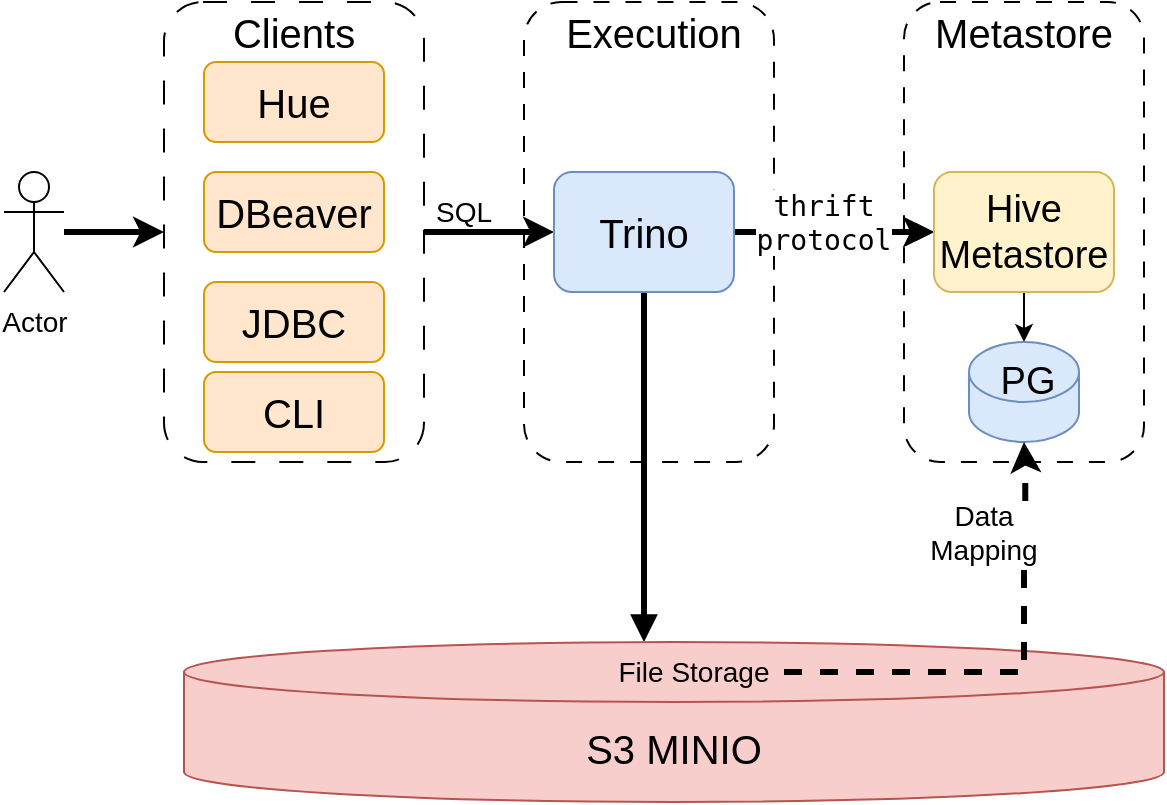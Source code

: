 <mxfile version="20.8.16" type="device" pages="3"><diagram name="Trino_Hive_metastore" id="o1qXJo5FovsyBVsGqB4H"><mxGraphModel dx="1418" dy="828" grid="1" gridSize="10" guides="1" tooltips="1" connect="1" arrows="1" fold="1" page="1" pageScale="1" pageWidth="850" pageHeight="1100" math="0" shadow="0"><root><mxCell id="0"/><mxCell id="1" parent="0"/><mxCell id="Av8ISCTaYNxqRbzp01Ow-19" value="" style="rounded=1;whiteSpace=wrap;html=1;fontSize=14;dashed=1;dashPattern=8 8;" parent="1" vertex="1"><mxGeometry x="480" y="160" width="120" height="230" as="geometry"/></mxCell><mxCell id="Av8ISCTaYNxqRbzp01Ow-33" value="" style="edgeStyle=orthogonalEdgeStyle;rounded=0;orthogonalLoop=1;jettySize=auto;html=1;dashed=1;dashPattern=8 8;fontSize=14;" parent="1" source="Av8ISCTaYNxqRbzp01Ow-17" target="Av8ISCTaYNxqRbzp01Ow-3" edge="1"><mxGeometry relative="1" as="geometry"/></mxCell><mxCell id="Av8ISCTaYNxqRbzp01Ow-17" value="" style="rounded=1;whiteSpace=wrap;html=1;fontSize=14;dashed=1;dashPattern=8 8;" parent="1" vertex="1"><mxGeometry x="290" y="160" width="125" height="230" as="geometry"/></mxCell><mxCell id="Av8ISCTaYNxqRbzp01Ow-11" style="edgeStyle=orthogonalEdgeStyle;rounded=0;orthogonalLoop=1;jettySize=auto;html=1;entryX=0;entryY=0.5;entryDx=0;entryDy=0;fontSize=14;strokeWidth=3;" parent="1" source="Av8ISCTaYNxqRbzp01Ow-8" target="Av8ISCTaYNxqRbzp01Ow-2" edge="1"><mxGeometry relative="1" as="geometry"/></mxCell><mxCell id="Av8ISCTaYNxqRbzp01Ow-8" value="" style="rounded=1;whiteSpace=wrap;html=1;fontSize=14;dashed=1;dashPattern=12 12;" parent="1" vertex="1"><mxGeometry x="110" y="160" width="130" height="230" as="geometry"/></mxCell><mxCell id="Av8ISCTaYNxqRbzp01Ow-12" style="edgeStyle=orthogonalEdgeStyle;rounded=0;orthogonalLoop=1;jettySize=auto;html=1;entryX=0;entryY=0.5;entryDx=0;entryDy=0;fontSize=14;strokeWidth=3;" parent="1" source="Av8ISCTaYNxqRbzp01Ow-2" target="Av8ISCTaYNxqRbzp01Ow-3" edge="1"><mxGeometry relative="1" as="geometry"/></mxCell><mxCell id="EN9Z7gBGgr3zbVlI0wnF-1" style="edgeStyle=orthogonalEdgeStyle;rounded=1;sketch=0;jumpStyle=none;orthogonalLoop=1;jettySize=auto;html=1;exitX=0.5;exitY=1;exitDx=0;exitDy=0;strokeWidth=3;fontSize=20;startArrow=none;startFill=0;endArrow=block;endFill=1;elbow=vertical;" edge="1" parent="1" source="Av8ISCTaYNxqRbzp01Ow-2"><mxGeometry relative="1" as="geometry"><mxPoint x="350" y="480" as="targetPoint"/></mxGeometry></mxCell><mxCell id="Av8ISCTaYNxqRbzp01Ow-2" value="&lt;font style=&quot;font-size: 20px;&quot;&gt;Trino&lt;/font&gt;" style="rounded=1;whiteSpace=wrap;html=1;fillColor=#dae8fc;strokeColor=#6c8ebf;" parent="1" vertex="1"><mxGeometry x="305" y="245" width="90" height="60" as="geometry"/></mxCell><mxCell id="Av8ISCTaYNxqRbzp01Ow-13" style="edgeStyle=orthogonalEdgeStyle;rounded=0;orthogonalLoop=1;jettySize=auto;html=1;entryX=0.5;entryY=0;entryDx=0;entryDy=0;entryPerimeter=0;fontSize=14;" parent="1" source="Av8ISCTaYNxqRbzp01Ow-3" target="Av8ISCTaYNxqRbzp01Ow-7" edge="1"><mxGeometry relative="1" as="geometry"/></mxCell><mxCell id="Av8ISCTaYNxqRbzp01Ow-3" value="&lt;font style=&quot;font-size: 19px;&quot;&gt;Hive Metastore&lt;/font&gt;" style="rounded=1;whiteSpace=wrap;html=1;fillColor=#fff2cc;strokeColor=#d6b656;" parent="1" vertex="1"><mxGeometry x="495" y="245" width="90" height="60" as="geometry"/></mxCell><mxCell id="Av8ISCTaYNxqRbzp01Ow-4" value="&lt;font style=&quot;font-size: 20px;&quot;&gt;Hue&lt;/font&gt;" style="rounded=1;whiteSpace=wrap;html=1;fillColor=#ffe6cc;strokeColor=#d79b00;" parent="1" vertex="1"><mxGeometry x="130" y="190" width="90" height="40" as="geometry"/></mxCell><mxCell id="Av8ISCTaYNxqRbzp01Ow-5" value="&lt;font style=&quot;font-size: 20px;&quot;&gt;DBeaver&lt;/font&gt;" style="rounded=1;whiteSpace=wrap;html=1;fillColor=#ffe6cc;strokeColor=#d79b00;" parent="1" vertex="1"><mxGeometry x="130" y="245" width="90" height="40" as="geometry"/></mxCell><mxCell id="Av8ISCTaYNxqRbzp01Ow-10" style="edgeStyle=orthogonalEdgeStyle;rounded=0;orthogonalLoop=1;jettySize=auto;html=1;entryX=0;entryY=0.5;entryDx=0;entryDy=0;fontSize=14;strokeWidth=3;" parent="1" source="Av8ISCTaYNxqRbzp01Ow-6" target="Av8ISCTaYNxqRbzp01Ow-8" edge="1"><mxGeometry relative="1" as="geometry"/></mxCell><mxCell id="Av8ISCTaYNxqRbzp01Ow-6" value="Actor" style="shape=umlActor;verticalLabelPosition=bottom;verticalAlign=top;html=1;outlineConnect=0;fontSize=14;" parent="1" vertex="1"><mxGeometry x="30" y="245" width="30" height="60" as="geometry"/></mxCell><mxCell id="Av8ISCTaYNxqRbzp01Ow-7" value="" style="shape=cylinder3;whiteSpace=wrap;html=1;boundedLbl=1;backgroundOutline=1;size=15;fontSize=14;fillColor=#dae8fc;strokeColor=#6c8ebf;" parent="1" vertex="1"><mxGeometry x="512.5" y="330" width="55" height="50" as="geometry"/></mxCell><mxCell id="Av8ISCTaYNxqRbzp01Ow-9" value="&lt;font style=&quot;font-size: 20px;&quot;&gt;Clients&lt;/font&gt;" style="text;html=1;strokeColor=none;fillColor=none;align=center;verticalAlign=middle;whiteSpace=wrap;rounded=0;fontSize=14;" parent="1" vertex="1"><mxGeometry x="145" y="160" width="60" height="30" as="geometry"/></mxCell><mxCell id="Av8ISCTaYNxqRbzp01Ow-18" value="&lt;font style=&quot;font-size: 20px;&quot;&gt;Execution&lt;/font&gt;" style="text;html=1;strokeColor=none;fillColor=none;align=center;verticalAlign=middle;whiteSpace=wrap;rounded=0;fontSize=14;" parent="1" vertex="1"><mxGeometry x="325" y="160" width="60" height="30" as="geometry"/></mxCell><mxCell id="Av8ISCTaYNxqRbzp01Ow-20" value="&lt;font style=&quot;font-size: 20px;&quot;&gt;Metastore&lt;/font&gt;" style="text;html=1;strokeColor=none;fillColor=none;align=center;verticalAlign=middle;whiteSpace=wrap;rounded=0;fontSize=14;" parent="1" vertex="1"><mxGeometry x="510" y="160" width="60" height="30" as="geometry"/></mxCell><mxCell id="Av8ISCTaYNxqRbzp01Ow-22" value="&lt;font style=&quot;font-size: 20px;&quot;&gt;S3 MINIO&lt;/font&gt;" style="shape=cylinder3;whiteSpace=wrap;html=1;boundedLbl=1;backgroundOutline=1;size=15;fontSize=14;fillColor=#f8cecc;strokeColor=#b85450;" parent="1" vertex="1"><mxGeometry x="120" y="480" width="490" height="80" as="geometry"/></mxCell><mxCell id="Av8ISCTaYNxqRbzp01Ow-27" style="edgeStyle=orthogonalEdgeStyle;rounded=0;orthogonalLoop=1;jettySize=auto;html=1;fontSize=14;dashed=1;startArrow=none;exitX=0.844;exitY=-0.015;exitDx=0;exitDy=0;exitPerimeter=0;strokeWidth=3;" parent="1" source="Av8ISCTaYNxqRbzp01Ow-29" target="Av8ISCTaYNxqRbzp01Ow-7" edge="1"><mxGeometry relative="1" as="geometry"/></mxCell><mxCell id="Av8ISCTaYNxqRbzp01Ow-23" value="File Storage" style="text;html=1;strokeColor=none;fillColor=none;align=center;verticalAlign=middle;whiteSpace=wrap;rounded=0;fontSize=14;" parent="1" vertex="1"><mxGeometry x="330" y="480" width="90" height="30" as="geometry"/></mxCell><mxCell id="Av8ISCTaYNxqRbzp01Ow-24" value="&lt;font style=&quot;font-size: 19px;&quot;&gt;PG&lt;/font&gt;" style="text;html=1;strokeColor=none;fillColor=none;align=center;verticalAlign=middle;whiteSpace=wrap;rounded=0;fontSize=14;" parent="1" vertex="1"><mxGeometry x="515.5" y="340" width="52" height="20" as="geometry"/></mxCell><mxCell id="Av8ISCTaYNxqRbzp01Ow-28" value="" style="edgeStyle=orthogonalEdgeStyle;rounded=0;orthogonalLoop=1;jettySize=auto;html=1;fontSize=14;dashed=1;endArrow=none;strokeWidth=3;" parent="1" source="Av8ISCTaYNxqRbzp01Ow-23" target="Av8ISCTaYNxqRbzp01Ow-29" edge="1"><mxGeometry relative="1" as="geometry"><mxPoint x="410" y="485" as="sourcePoint"/><mxPoint x="520" y="380" as="targetPoint"/><Array as="points"><mxPoint x="540" y="495"/></Array></mxGeometry></mxCell><mxCell id="Av8ISCTaYNxqRbzp01Ow-29" value="Data Mapping" style="text;html=1;strokeColor=none;fillColor=none;align=center;verticalAlign=middle;whiteSpace=wrap;rounded=0;fontSize=14;" parent="1" vertex="1"><mxGeometry x="490" y="410" width="60" height="30" as="geometry"/></mxCell><mxCell id="Av8ISCTaYNxqRbzp01Ow-30" value="&lt;font style=&quot;font-size: 20px;&quot;&gt;JDBC&lt;/font&gt;" style="rounded=1;whiteSpace=wrap;html=1;fillColor=#ffe6cc;strokeColor=#d79b00;" parent="1" vertex="1"><mxGeometry x="130" y="300" width="90" height="40" as="geometry"/></mxCell><mxCell id="Av8ISCTaYNxqRbzp01Ow-31" value="&lt;font style=&quot;font-size: 20px;&quot;&gt;CLI&lt;/font&gt;" style="rounded=1;whiteSpace=wrap;html=1;fillColor=#ffe6cc;strokeColor=#d79b00;" parent="1" vertex="1"><mxGeometry x="130" y="345" width="90" height="40" as="geometry"/></mxCell><mxCell id="Av8ISCTaYNxqRbzp01Ow-32" value="SQL" style="text;html=1;strokeColor=none;fillColor=none;align=center;verticalAlign=middle;whiteSpace=wrap;rounded=0;fontSize=14;strokeWidth=3;" parent="1" vertex="1"><mxGeometry x="230" y="250" width="60" height="30" as="geometry"/></mxCell><mxCell id="Av8ISCTaYNxqRbzp01Ow-35" value="&lt;pre style=&quot;background-color: rgb(255, 255, 255); font-family: &amp;quot;JetBrains Mono&amp;quot;, monospace;&quot;&gt;thrift&lt;br/&gt;protocol&lt;/pre&gt;" style="text;html=1;strokeColor=none;fillColor=none;align=center;verticalAlign=middle;whiteSpace=wrap;rounded=0;fontSize=14;" parent="1" vertex="1"><mxGeometry x="410" y="255" width="60" height="30" as="geometry"/></mxCell></root></mxGraphModel></diagram><diagram id="oqKmqUroinYwfzeKsFa8" name="trino_internal_architecture"><mxGraphModel dx="2518" dy="974" grid="1" gridSize="10" guides="1" tooltips="1" connect="1" arrows="1" fold="1" page="1" pageScale="1" pageWidth="850" pageHeight="1100" math="0" shadow="0"><root><mxCell id="0"/><mxCell id="1" parent="0"/><mxCell id="2bVL3hrU3iRNcx3_XmDU-1" value="" style="rounded=0;whiteSpace=wrap;html=1;strokeWidth=1;fontSize=19;fillColor=#F5F9FF;dashed=1;dashPattern=8 8;strokeColor=#6c8ebf;" vertex="1" parent="1"><mxGeometry x="40" y="40" width="690" height="580" as="geometry"/></mxCell><mxCell id="K_PK44HNuT4HYuzWKWxO-29" value="" style="rounded=1;whiteSpace=wrap;html=1;dashed=1;dashPattern=8 8;fontFamily=Helvetica;fontSize=24;fontColor=default;align=center;strokeColor=default;fillColor=none;container=0;" vertex="1" parent="1"><mxGeometry x="320" y="300" width="200" height="100" as="geometry"/></mxCell><mxCell id="K_PK44HNuT4HYuzWKWxO-56" value="" style="rounded=1;whiteSpace=wrap;html=1;dashed=1;dashPattern=8 8;fontFamily=Helvetica;fontSize=24;fontColor=default;align=center;strokeColor=default;fillColor=none;" vertex="1" parent="1"><mxGeometry x="215" y="110" width="500" height="120" as="geometry"/></mxCell><mxCell id="K_PK44HNuT4HYuzWKWxO-48" style="edgeStyle=elbowEdgeStyle;rounded=0;sketch=0;jumpStyle=none;orthogonalLoop=1;jettySize=auto;html=1;exitX=1;exitY=0.25;exitDx=0;exitDy=0;entryX=0;entryY=0.25;entryDx=0;entryDy=0;strokeWidth=3;fontSize=24;startArrow=none;startFill=0;endArrow=block;endFill=1;" edge="1" parent="1" source="K_PK44HNuT4HYuzWKWxO-1" target="K_PK44HNuT4HYuzWKWxO-2"><mxGeometry relative="1" as="geometry"><mxPoint x="250" y="75" as="targetPoint"/></mxGeometry></mxCell><mxCell id="K_PK44HNuT4HYuzWKWxO-1" value="&lt;font style=&quot;font-size: 24px;&quot;&gt;Client&lt;/font&gt;" style="rounded=1;whiteSpace=wrap;html=1;fontFamily=Helvetica;fontSize=12;fontColor=default;align=center;strokeColor=#d79b00;fillColor=#ffe6cc;" vertex="1" parent="1"><mxGeometry x="-110" y="160" width="110" height="60" as="geometry"/></mxCell><mxCell id="K_PK44HNuT4HYuzWKWxO-49" style="edgeStyle=elbowEdgeStyle;rounded=0;sketch=0;jumpStyle=none;orthogonalLoop=1;jettySize=auto;html=1;exitX=0;exitY=0.75;exitDx=0;exitDy=0;entryX=1;entryY=0.75;entryDx=0;entryDy=0;strokeWidth=3;fontSize=24;startArrow=none;startFill=0;endArrow=block;endFill=1;" edge="1" parent="1" source="K_PK44HNuT4HYuzWKWxO-2" target="K_PK44HNuT4HYuzWKWxO-1"><mxGeometry relative="1" as="geometry"/></mxCell><mxCell id="K_PK44HNuT4HYuzWKWxO-50" style="edgeStyle=elbowEdgeStyle;rounded=0;sketch=0;jumpStyle=none;orthogonalLoop=1;jettySize=auto;html=1;exitX=1;exitY=0.5;exitDx=0;exitDy=0;entryX=0;entryY=0.5;entryDx=0;entryDy=0;strokeWidth=3;fontSize=24;startArrow=none;startFill=0;endArrow=block;endFill=1;" edge="1" parent="1" source="K_PK44HNuT4HYuzWKWxO-2" target="K_PK44HNuT4HYuzWKWxO-3"><mxGeometry relative="1" as="geometry"/></mxCell><mxCell id="K_PK44HNuT4HYuzWKWxO-2" value="&lt;font style=&quot;font-size: 24px;&quot;&gt;Parser &amp;amp;&lt;br&gt;Analyzer&lt;br&gt;&lt;/font&gt;" style="rounded=1;whiteSpace=wrap;html=1;fontFamily=Helvetica;fontSize=12;fontColor=default;align=center;strokeColor=#6c8ebf;fillColor=#dae8fc;" vertex="1" parent="1"><mxGeometry x="240" y="160" width="110" height="60" as="geometry"/></mxCell><mxCell id="K_PK44HNuT4HYuzWKWxO-51" style="edgeStyle=elbowEdgeStyle;rounded=0;sketch=0;jumpStyle=none;orthogonalLoop=1;jettySize=auto;html=1;exitX=1;exitY=0.5;exitDx=0;exitDy=0;entryX=0;entryY=0.5;entryDx=0;entryDy=0;strokeWidth=3;fontSize=24;startArrow=none;startFill=0;endArrow=block;endFill=1;" edge="1" parent="1" source="K_PK44HNuT4HYuzWKWxO-3" target="K_PK44HNuT4HYuzWKWxO-4"><mxGeometry relative="1" as="geometry"/></mxCell><mxCell id="K_PK44HNuT4HYuzWKWxO-3" value="&lt;font style=&quot;font-size: 24px;&quot;&gt;Planner&lt;/font&gt;" style="rounded=1;whiteSpace=wrap;html=1;fontFamily=Helvetica;fontSize=12;fontColor=default;align=center;strokeColor=#6c8ebf;fillColor=#dae8fc;" vertex="1" parent="1"><mxGeometry x="410" y="160" width="110" height="60" as="geometry"/></mxCell><mxCell id="K_PK44HNuT4HYuzWKWxO-58" style="edgeStyle=orthogonalEdgeStyle;rounded=1;sketch=0;jumpStyle=none;orthogonalLoop=1;jettySize=auto;html=1;entryX=0.4;entryY=1;entryDx=0;entryDy=0;entryPerimeter=0;strokeWidth=3;fontSize=24;startArrow=none;startFill=0;endArrow=block;endFill=1;elbow=vertical;exitX=0.892;exitY=1.017;exitDx=0;exitDy=0;exitPerimeter=0;dashed=1;" edge="1" parent="1" source="K_PK44HNuT4HYuzWKWxO-4"><mxGeometry relative="1" as="geometry"><mxPoint x="140" y="400" as="targetPoint"/><Array as="points"><mxPoint x="687" y="590"/><mxPoint x="140" y="590"/></Array></mxGeometry></mxCell><mxCell id="K_PK44HNuT4HYuzWKWxO-59" style="edgeStyle=orthogonalEdgeStyle;rounded=1;sketch=0;jumpStyle=none;orthogonalLoop=1;jettySize=auto;html=1;exitX=0.75;exitY=1;exitDx=0;exitDy=0;dashed=1;strokeWidth=3;fontSize=24;startArrow=none;startFill=0;endArrow=block;endFill=1;elbow=vertical;entryX=1.002;entryY=0.3;entryDx=0;entryDy=0;entryPerimeter=0;" edge="1" parent="1" source="K_PK44HNuT4HYuzWKWxO-4"><mxGeometry relative="1" as="geometry"><mxPoint x="520.4" y="470" as="targetPoint"/><Array as="points"><mxPoint x="670" y="470"/></Array></mxGeometry></mxCell><mxCell id="K_PK44HNuT4HYuzWKWxO-61" style="edgeStyle=orthogonalEdgeStyle;rounded=1;sketch=0;jumpStyle=none;orthogonalLoop=1;jettySize=auto;html=1;entryX=1;entryY=0.2;entryDx=0;entryDy=0;entryPerimeter=0;dashed=1;strokeWidth=3;fontSize=24;startArrow=none;startFill=0;endArrow=block;endFill=1;elbow=vertical;exitX=0.588;exitY=0.993;exitDx=0;exitDy=0;exitPerimeter=0;" edge="1" parent="1" source="K_PK44HNuT4HYuzWKWxO-4" target="K_PK44HNuT4HYuzWKWxO-29"><mxGeometry relative="1" as="geometry"><Array as="points"><mxPoint x="651" y="320"/></Array></mxGeometry></mxCell><mxCell id="K_PK44HNuT4HYuzWKWxO-4" value="&lt;font style=&quot;font-size: 24px;&quot;&gt;Scheduler&lt;/font&gt;" style="rounded=1;whiteSpace=wrap;html=1;fontFamily=Helvetica;fontSize=12;fontColor=default;align=center;strokeColor=#6c8ebf;fillColor=#dae8fc;" vertex="1" parent="1"><mxGeometry x="580" y="160" width="120" height="60" as="geometry"/></mxCell><mxCell id="K_PK44HNuT4HYuzWKWxO-19" value="" style="rounded=1;whiteSpace=wrap;html=1;dashed=1;dashPattern=8 8;fontFamily=Helvetica;fontSize=24;fontColor=default;align=center;strokeColor=default;fillColor=none;gradientColor=none;container=0;" vertex="1" connectable="0" parent="1"><mxGeometry x="60" y="300" width="200" height="100" as="geometry"/></mxCell><mxCell id="K_PK44HNuT4HYuzWKWxO-31" value="" style="rounded=1;whiteSpace=wrap;html=1;dashed=1;dashPattern=8 8;fontFamily=Helvetica;fontSize=24;fontColor=default;align=center;strokeColor=default;fillColor=none;container=0;" vertex="1" connectable="0" parent="1"><mxGeometry x="320" y="440" width="200" height="100" as="geometry"/></mxCell><mxCell id="K_PK44HNuT4HYuzWKWxO-52" style="edgeStyle=elbowEdgeStyle;rounded=0;sketch=0;jumpStyle=none;orthogonalLoop=1;jettySize=auto;html=1;entryX=0.95;entryY=0.75;entryDx=0;entryDy=0;entryPerimeter=0;strokeWidth=3;fontSize=24;startArrow=none;startFill=0;endArrow=block;endFill=1;" edge="1" parent="1" source="K_PK44HNuT4HYuzWKWxO-41" target="K_PK44HNuT4HYuzWKWxO-29"><mxGeometry relative="1" as="geometry"/></mxCell><mxCell id="K_PK44HNuT4HYuzWKWxO-41" value="" style="shape=cylinder3;whiteSpace=wrap;html=1;boundedLbl=1;backgroundOutline=1;size=15;fontSize=24;fillColor=#dae8fc;strokeColor=#6c8ebf;" vertex="1" parent="1"><mxGeometry x="760" y="340" width="70" height="70" as="geometry"/></mxCell><mxCell id="K_PK44HNuT4HYuzWKWxO-53" style="edgeStyle=elbowEdgeStyle;rounded=0;sketch=0;jumpStyle=none;orthogonalLoop=1;jettySize=auto;html=1;entryX=0.95;entryY=0.75;entryDx=0;entryDy=0;entryPerimeter=0;strokeWidth=3;fontSize=24;startArrow=none;startFill=0;endArrow=block;endFill=1;" edge="1" parent="1" source="K_PK44HNuT4HYuzWKWxO-43"><mxGeometry relative="1" as="geometry"><mxPoint x="510" y="515" as="targetPoint"/></mxGeometry></mxCell><mxCell id="K_PK44HNuT4HYuzWKWxO-43" value="" style="shape=cylinder3;whiteSpace=wrap;html=1;boundedLbl=1;backgroundOutline=1;size=15;fontSize=24;fillColor=#dae8fc;strokeColor=#6c8ebf;" vertex="1" parent="1"><mxGeometry x="760" y="480" width="70" height="70" as="geometry"/></mxCell><mxCell id="K_PK44HNuT4HYuzWKWxO-46" value="Coordinator" style="text;html=1;strokeColor=none;fillColor=none;align=center;verticalAlign=middle;whiteSpace=wrap;rounded=0;fontSize=24;" vertex="1" parent="1"><mxGeometry x="260" y="120" width="60" height="30" as="geometry"/></mxCell><mxCell id="K_PK44HNuT4HYuzWKWxO-54" style="edgeStyle=elbowEdgeStyle;rounded=0;sketch=0;jumpStyle=none;orthogonalLoop=1;jettySize=auto;html=1;entryX=1;entryY=0.65;entryDx=0;entryDy=0;entryPerimeter=0;strokeWidth=3;fontSize=24;startArrow=none;startFill=0;endArrow=block;endFill=1;" edge="1" parent="1" source="K_PK44HNuT4HYuzWKWxO-22"><mxGeometry relative="1" as="geometry"><mxPoint x="260" y="365" as="targetPoint"/></mxGeometry></mxCell><mxCell id="K_PK44HNuT4HYuzWKWxO-22" value="" style="rounded=1;whiteSpace=wrap;html=1;fontFamily=Helvetica;fontSize=12;fontColor=default;align=center;strokeColor=#6c8ebf;fillColor=#dae8fc;container=0;" vertex="1" parent="1"><mxGeometry x="330" y="340" width="180" height="50" as="geometry"/></mxCell><mxCell id="K_PK44HNuT4HYuzWKWxO-23" value="" style="whiteSpace=wrap;html=1;aspect=fixed;fontSize=24;fillColor=#080808;container=0;" vertex="1" parent="1"><mxGeometry x="340" y="350" width="30" height="30" as="geometry"/></mxCell><mxCell id="K_PK44HNuT4HYuzWKWxO-24" value="" style="ellipse;whiteSpace=wrap;html=1;aspect=fixed;fontSize=24;fillColor=#080808;container=0;" vertex="1" parent="1"><mxGeometry x="400" y="355" width="20" height="20" as="geometry"/></mxCell><mxCell id="K_PK44HNuT4HYuzWKWxO-25" value="" style="endArrow=block;html=1;rounded=0;fontSize=24;strokeWidth=3;endFill=1;startArrow=none;startFill=1;jumpStyle=none;edgeStyle=elbowEdgeStyle;entryX=1;entryY=0.5;entryDx=0;entryDy=0;" edge="1" parent="1" source="K_PK44HNuT4HYuzWKWxO-24" target="K_PK44HNuT4HYuzWKWxO-23"><mxGeometry width="50" height="50" relative="1" as="geometry"><mxPoint x="510" y="364.5" as="sourcePoint"/><mxPoint x="380" y="364.5" as="targetPoint"/></mxGeometry></mxCell><mxCell id="K_PK44HNuT4HYuzWKWxO-26" value="" style="endArrow=none;html=1;rounded=0;fontSize=24;strokeWidth=3;endFill=1;startArrow=circle;startFill=1;jumpStyle=none;edgeStyle=elbowEdgeStyle;entryX=1;entryY=0.5;entryDx=0;entryDy=0;" edge="1" parent="1" target="K_PK44HNuT4HYuzWKWxO-27"><mxGeometry width="50" height="50" relative="1" as="geometry"><mxPoint x="500" y="365" as="sourcePoint"/><mxPoint x="420" y="365" as="targetPoint"/><Array as="points"><mxPoint x="490" y="370"/></Array></mxGeometry></mxCell><mxCell id="K_PK44HNuT4HYuzWKWxO-27" value="" style="ellipse;whiteSpace=wrap;html=1;aspect=fixed;fontSize=24;fillColor=#080808;container=0;" vertex="1" parent="1"><mxGeometry x="440" y="355" width="20" height="20" as="geometry"/></mxCell><mxCell id="K_PK44HNuT4HYuzWKWxO-28" value="" style="endArrow=none;html=1;rounded=0;fontSize=24;strokeWidth=3;endFill=1;startArrow=none;startFill=1;jumpStyle=none;edgeStyle=elbowEdgeStyle;entryX=1;entryY=0.5;entryDx=0;entryDy=0;" edge="1" parent="1" source="K_PK44HNuT4HYuzWKWxO-27" target="K_PK44HNuT4HYuzWKWxO-24"><mxGeometry width="50" height="50" relative="1" as="geometry"><mxPoint x="510" y="364.5" as="sourcePoint"/><mxPoint x="370" y="365" as="targetPoint"/></mxGeometry></mxCell><mxCell id="K_PK44HNuT4HYuzWKWxO-30" value="Worker" style="text;html=1;strokeColor=none;fillColor=none;align=center;verticalAlign=middle;whiteSpace=wrap;rounded=0;fontSize=24;container=0;" vertex="1" parent="1"><mxGeometry x="340" y="300" width="60" height="30" as="geometry"/></mxCell><mxCell id="K_PK44HNuT4HYuzWKWxO-55" style="edgeStyle=orthogonalEdgeStyle;rounded=1;sketch=0;jumpStyle=none;orthogonalLoop=1;jettySize=auto;html=1;entryX=0.66;entryY=1.01;entryDx=0;entryDy=0;entryPerimeter=0;strokeWidth=3;fontSize=24;startArrow=none;startFill=0;endArrow=block;endFill=1;elbow=vertical;" edge="1" parent="1"><mxGeometry relative="1" as="geometry"><mxPoint x="320" y="490" as="sourcePoint"/><mxPoint x="192.0" y="401" as="targetPoint"/></mxGeometry></mxCell><mxCell id="K_PK44HNuT4HYuzWKWxO-57" value="" style="endArrow=classic;html=1;rounded=1;sketch=0;strokeWidth=3;fontSize=24;elbow=vertical;jumpStyle=none;exitX=0.5;exitY=0;exitDx=0;exitDy=0;" edge="1" parent="1"><mxGeometry width="50" height="50" relative="1" as="geometry"><mxPoint x="160" y="300" as="sourcePoint"/><mxPoint x="220" y="230" as="targetPoint"/></mxGeometry></mxCell><mxCell id="K_PK44HNuT4HYuzWKWxO-5" value="" style="rounded=1;whiteSpace=wrap;html=1;fontFamily=Helvetica;fontSize=12;fontColor=default;align=center;strokeColor=#6c8ebf;fillColor=#dae8fc;container=0;" vertex="1" parent="1"><mxGeometry x="70" y="340" width="180" height="50" as="geometry"/></mxCell><mxCell id="K_PK44HNuT4HYuzWKWxO-11" value="" style="whiteSpace=wrap;html=1;aspect=fixed;fontSize=24;fillColor=#080808;container=0;" vertex="1" parent="1"><mxGeometry x="80" y="350" width="30" height="30" as="geometry"/></mxCell><mxCell id="K_PK44HNuT4HYuzWKWxO-12" value="" style="ellipse;whiteSpace=wrap;html=1;aspect=fixed;fontSize=24;fillColor=#080808;container=0;" vertex="1" parent="1"><mxGeometry x="140" y="355" width="20" height="20" as="geometry"/></mxCell><mxCell id="K_PK44HNuT4HYuzWKWxO-10" value="" style="endArrow=block;html=1;rounded=0;fontSize=24;strokeWidth=3;endFill=1;startArrow=none;startFill=1;jumpStyle=none;edgeStyle=elbowEdgeStyle;entryX=1;entryY=0.5;entryDx=0;entryDy=0;" edge="1" parent="1" source="K_PK44HNuT4HYuzWKWxO-12" target="K_PK44HNuT4HYuzWKWxO-11"><mxGeometry width="50" height="50" relative="1" as="geometry"><mxPoint x="250" y="364.5" as="sourcePoint"/><mxPoint x="120" y="364.5" as="targetPoint"/></mxGeometry></mxCell><mxCell id="K_PK44HNuT4HYuzWKWxO-15" value="" style="endArrow=none;html=1;rounded=0;fontSize=24;strokeWidth=3;endFill=1;startArrow=circle;startFill=1;jumpStyle=none;edgeStyle=elbowEdgeStyle;entryX=1;entryY=0.5;entryDx=0;entryDy=0;" edge="1" parent="1" target="K_PK44HNuT4HYuzWKWxO-14"><mxGeometry width="50" height="50" relative="1" as="geometry"><mxPoint x="240" y="365" as="sourcePoint"/><mxPoint x="160" y="365" as="targetPoint"/><Array as="points"><mxPoint x="230" y="370"/></Array></mxGeometry></mxCell><mxCell id="K_PK44HNuT4HYuzWKWxO-14" value="" style="ellipse;whiteSpace=wrap;html=1;aspect=fixed;fontSize=24;fillColor=#080808;container=0;" vertex="1" parent="1"><mxGeometry x="180" y="355" width="20" height="20" as="geometry"/></mxCell><mxCell id="K_PK44HNuT4HYuzWKWxO-13" value="" style="endArrow=none;html=1;rounded=0;fontSize=24;strokeWidth=3;endFill=1;startArrow=none;startFill=1;jumpStyle=none;edgeStyle=elbowEdgeStyle;entryX=1;entryY=0.5;entryDx=0;entryDy=0;" edge="1" parent="1" source="K_PK44HNuT4HYuzWKWxO-14" target="K_PK44HNuT4HYuzWKWxO-12"><mxGeometry width="50" height="50" relative="1" as="geometry"><mxPoint x="250" y="364.5" as="sourcePoint"/><mxPoint x="110" y="365" as="targetPoint"/></mxGeometry></mxCell><mxCell id="K_PK44HNuT4HYuzWKWxO-17" value="Worker" style="text;html=1;strokeColor=none;fillColor=none;align=center;verticalAlign=middle;whiteSpace=wrap;rounded=0;fontSize=24;container=0;" vertex="1" parent="1"><mxGeometry x="80" y="300" width="60" height="30" as="geometry"/></mxCell><mxCell id="K_PK44HNuT4HYuzWKWxO-32" value="" style="rounded=1;whiteSpace=wrap;html=1;fontFamily=Helvetica;fontSize=12;fontColor=default;align=center;strokeColor=#6c8ebf;fillColor=#dae8fc;container=0;" vertex="1" parent="1"><mxGeometry x="330" y="480" width="180" height="50" as="geometry"/></mxCell><mxCell id="K_PK44HNuT4HYuzWKWxO-33" value="" style="whiteSpace=wrap;html=1;aspect=fixed;fontSize=24;fillColor=#080808;container=0;" vertex="1" parent="1"><mxGeometry x="340" y="490" width="30" height="30" as="geometry"/></mxCell><mxCell id="K_PK44HNuT4HYuzWKWxO-34" value="" style="ellipse;whiteSpace=wrap;html=1;aspect=fixed;fontSize=24;fillColor=#080808;container=0;" vertex="1" parent="1"><mxGeometry x="400" y="495" width="20" height="20" as="geometry"/></mxCell><mxCell id="K_PK44HNuT4HYuzWKWxO-35" value="" style="endArrow=block;html=1;rounded=0;fontSize=24;strokeWidth=3;endFill=1;startArrow=none;startFill=1;jumpStyle=none;edgeStyle=elbowEdgeStyle;entryX=1;entryY=0.5;entryDx=0;entryDy=0;" edge="1" parent="1" source="K_PK44HNuT4HYuzWKWxO-34" target="K_PK44HNuT4HYuzWKWxO-33"><mxGeometry width="50" height="50" relative="1" as="geometry"><mxPoint x="510" y="504.5" as="sourcePoint"/><mxPoint x="380" y="504.5" as="targetPoint"/></mxGeometry></mxCell><mxCell id="K_PK44HNuT4HYuzWKWxO-36" value="" style="endArrow=none;html=1;rounded=0;fontSize=24;strokeWidth=3;endFill=1;startArrow=circle;startFill=1;jumpStyle=none;edgeStyle=elbowEdgeStyle;entryX=1;entryY=0.5;entryDx=0;entryDy=0;" edge="1" parent="1" target="K_PK44HNuT4HYuzWKWxO-37"><mxGeometry width="50" height="50" relative="1" as="geometry"><mxPoint x="500" y="505" as="sourcePoint"/><mxPoint x="420" y="505" as="targetPoint"/><Array as="points"><mxPoint x="490" y="510"/></Array></mxGeometry></mxCell><mxCell id="K_PK44HNuT4HYuzWKWxO-37" value="" style="ellipse;whiteSpace=wrap;html=1;aspect=fixed;fontSize=24;fillColor=#080808;container=0;" vertex="1" parent="1"><mxGeometry x="440" y="495" width="20" height="20" as="geometry"/></mxCell><mxCell id="K_PK44HNuT4HYuzWKWxO-38" value="" style="endArrow=none;html=1;rounded=0;fontSize=24;strokeWidth=3;endFill=1;startArrow=none;startFill=1;jumpStyle=none;edgeStyle=elbowEdgeStyle;entryX=1;entryY=0.5;entryDx=0;entryDy=0;" edge="1" parent="1" source="K_PK44HNuT4HYuzWKWxO-37" target="K_PK44HNuT4HYuzWKWxO-34"><mxGeometry width="50" height="50" relative="1" as="geometry"><mxPoint x="510" y="504.5" as="sourcePoint"/><mxPoint x="370" y="505" as="targetPoint"/></mxGeometry></mxCell><mxCell id="K_PK44HNuT4HYuzWKWxO-40" value="Worker" style="text;html=1;strokeColor=none;fillColor=none;align=center;verticalAlign=middle;whiteSpace=wrap;rounded=0;fontSize=24;container=0;" vertex="1" parent="1"><mxGeometry x="340" y="440" width="60" height="30" as="geometry"/></mxCell><mxCell id="2bVL3hrU3iRNcx3_XmDU-2" value="&lt;font style=&quot;font-size: 24px;&quot;&gt;Trino Namespace&amp;nbsp;&lt;/font&gt;" style="text;html=1;strokeColor=none;fillColor=none;align=center;verticalAlign=middle;whiteSpace=wrap;rounded=0;fontSize=19;" vertex="1" parent="1"><mxGeometry x="65" y="50" width="215" height="30" as="geometry"/></mxCell></root></mxGraphModel></diagram><diagram id="5Hnvmfeg3u1JFD8JGP6i" name="non-ha-deployment"><mxGraphModel dx="1182" dy="690" grid="1" gridSize="10" guides="1" tooltips="1" connect="1" arrows="1" fold="1" page="1" pageScale="1" pageWidth="850" pageHeight="1100" math="0" shadow="0"><root><mxCell id="0"/><mxCell id="1" parent="0"/><mxCell id="T3Hb_ncIhwxpSOwZ6tjX-1" value="" style="rounded=0;whiteSpace=wrap;html=1;strokeWidth=1;fontSize=19;fillColor=#F5F9FF;dashed=1;dashPattern=8 8;strokeColor=#6c8ebf;" vertex="1" parent="1"><mxGeometry x="50" y="30" width="690" height="400" as="geometry"/></mxCell><mxCell id="T3Hb_ncIhwxpSOwZ6tjX-49" value="&lt;font style=&quot;font-size: 24px;&quot;&gt;Trino Cluster Namespace&lt;/font&gt;" style="text;html=1;strokeColor=none;fillColor=none;align=center;verticalAlign=middle;whiteSpace=wrap;rounded=0;fontSize=19;" vertex="1" parent="1"><mxGeometry x="65" y="50" width="285" height="30" as="geometry"/></mxCell><mxCell id="j7LssviWaHm-3ERDanvU-1" value="Coordinator" style="rounded=1;whiteSpace=wrap;html=1;dashed=1;dashPattern=8 8;strokeWidth=1;fontSize=24;fillColor=#dae8fc;strokeColor=#6c8ebf;" vertex="1" parent="1"><mxGeometry x="315" y="130" width="150" height="80" as="geometry"/></mxCell><mxCell id="6GsnkugurKjA341FKXY_-2" value="" style="group" vertex="1" connectable="0" parent="1"><mxGeometry x="100" y="290" width="160" height="90" as="geometry"/></mxCell><mxCell id="j7LssviWaHm-3ERDanvU-2" value="" style="rounded=1;whiteSpace=wrap;html=1;dashed=1;dashPattern=8 8;strokeWidth=1;fontSize=24;fillColor=#dae8fc;strokeColor=#6c8ebf;" vertex="1" parent="6GsnkugurKjA341FKXY_-2"><mxGeometry width="160" height="90" as="geometry"/></mxCell><mxCell id="GSKuJlBkNQX8nkdIiwX1-9" value="" style="group;fillColor=#dae8fc;strokeColor=#dae8fc;" vertex="1" connectable="0" parent="6GsnkugurKjA341FKXY_-2"><mxGeometry x="10" y="30" width="140" height="50" as="geometry"/></mxCell><mxCell id="GSKuJlBkNQX8nkdIiwX1-1" value="" style="rounded=1;whiteSpace=wrap;html=1;fontFamily=Helvetica;fontSize=12;fontColor=default;align=center;strokeColor=#dae8fc;fillColor=#dae8fc;container=0;" vertex="1" parent="GSKuJlBkNQX8nkdIiwX1-9"><mxGeometry width="140" height="50" as="geometry"/></mxCell><mxCell id="GSKuJlBkNQX8nkdIiwX1-2" value="" style="whiteSpace=wrap;html=1;aspect=fixed;fontSize=24;fillColor=#080808;container=0;" vertex="1" parent="GSKuJlBkNQX8nkdIiwX1-9"><mxGeometry x="10" y="10" width="30" height="30" as="geometry"/></mxCell><mxCell id="GSKuJlBkNQX8nkdIiwX1-3" value="" style="ellipse;whiteSpace=wrap;html=1;aspect=fixed;fontSize=24;fillColor=#080808;container=0;" vertex="1" parent="GSKuJlBkNQX8nkdIiwX1-9"><mxGeometry x="70" y="15" width="20" height="20" as="geometry"/></mxCell><mxCell id="GSKuJlBkNQX8nkdIiwX1-4" value="" style="endArrow=block;html=1;rounded=0;fontSize=24;strokeWidth=3;endFill=1;startArrow=none;startFill=1;jumpStyle=none;edgeStyle=elbowEdgeStyle;entryX=1;entryY=0.5;entryDx=0;entryDy=0;" edge="1" parent="GSKuJlBkNQX8nkdIiwX1-9" source="GSKuJlBkNQX8nkdIiwX1-3" target="GSKuJlBkNQX8nkdIiwX1-2"><mxGeometry width="50" height="50" relative="1" as="geometry"><mxPoint x="180" y="24.5" as="sourcePoint"/><mxPoint x="50" y="24.5" as="targetPoint"/></mxGeometry></mxCell><mxCell id="GSKuJlBkNQX8nkdIiwX1-5" value="" style="endArrow=none;html=1;rounded=0;fontSize=24;strokeWidth=3;endFill=1;startArrow=circle;startFill=1;jumpStyle=none;edgeStyle=elbowEdgeStyle;entryX=1;entryY=0.5;entryDx=0;entryDy=0;" edge="1" parent="GSKuJlBkNQX8nkdIiwX1-9"><mxGeometry width="50" height="50" relative="1" as="geometry"><mxPoint x="130" y="24.58" as="sourcePoint"/><mxPoint x="90" y="24.58" as="targetPoint"/><Array as="points"><mxPoint x="120" y="29.58"/></Array></mxGeometry></mxCell><mxCell id="6GsnkugurKjA341FKXY_-1" value="Worker 1" style="text;html=1;strokeColor=none;fillColor=none;align=center;verticalAlign=middle;whiteSpace=wrap;rounded=0;fontSize=24;" vertex="1" parent="6GsnkugurKjA341FKXY_-2"><mxGeometry x="30" width="100" height="30" as="geometry"/></mxCell><mxCell id="6GsnkugurKjA341FKXY_-3" value="" style="group" vertex="1" connectable="0" parent="1"><mxGeometry x="310" y="290" width="160" height="90" as="geometry"/></mxCell><mxCell id="6GsnkugurKjA341FKXY_-4" value="" style="rounded=1;whiteSpace=wrap;html=1;dashed=1;dashPattern=8 8;strokeWidth=1;fontSize=24;fillColor=#dae8fc;strokeColor=#6c8ebf;" vertex="1" parent="6GsnkugurKjA341FKXY_-3"><mxGeometry width="160" height="90" as="geometry"/></mxCell><mxCell id="6GsnkugurKjA341FKXY_-5" value="" style="group;fillColor=#dae8fc;strokeColor=#dae8fc;" vertex="1" connectable="0" parent="6GsnkugurKjA341FKXY_-3"><mxGeometry x="10" y="30" width="140" height="50" as="geometry"/></mxCell><mxCell id="6GsnkugurKjA341FKXY_-6" value="" style="rounded=1;whiteSpace=wrap;html=1;fontFamily=Helvetica;fontSize=12;fontColor=default;align=center;strokeColor=#dae8fc;fillColor=#dae8fc;container=0;" vertex="1" parent="6GsnkugurKjA341FKXY_-5"><mxGeometry width="140" height="50" as="geometry"/></mxCell><mxCell id="6GsnkugurKjA341FKXY_-7" value="" style="whiteSpace=wrap;html=1;aspect=fixed;fontSize=24;fillColor=#080808;container=0;" vertex="1" parent="6GsnkugurKjA341FKXY_-5"><mxGeometry x="10" y="10" width="30" height="30" as="geometry"/></mxCell><mxCell id="6GsnkugurKjA341FKXY_-8" value="" style="ellipse;whiteSpace=wrap;html=1;aspect=fixed;fontSize=24;fillColor=#080808;container=0;" vertex="1" parent="6GsnkugurKjA341FKXY_-5"><mxGeometry x="70" y="15" width="20" height="20" as="geometry"/></mxCell><mxCell id="6GsnkugurKjA341FKXY_-9" value="" style="endArrow=block;html=1;rounded=0;fontSize=24;strokeWidth=3;endFill=1;startArrow=none;startFill=1;jumpStyle=none;edgeStyle=elbowEdgeStyle;entryX=1;entryY=0.5;entryDx=0;entryDy=0;" edge="1" parent="6GsnkugurKjA341FKXY_-5" source="6GsnkugurKjA341FKXY_-8" target="6GsnkugurKjA341FKXY_-7"><mxGeometry width="50" height="50" relative="1" as="geometry"><mxPoint x="180" y="24.5" as="sourcePoint"/><mxPoint x="50" y="24.5" as="targetPoint"/></mxGeometry></mxCell><mxCell id="6GsnkugurKjA341FKXY_-10" value="" style="endArrow=none;html=1;rounded=0;fontSize=24;strokeWidth=3;endFill=1;startArrow=circle;startFill=1;jumpStyle=none;edgeStyle=elbowEdgeStyle;entryX=1;entryY=0.5;entryDx=0;entryDy=0;" edge="1" parent="6GsnkugurKjA341FKXY_-5"><mxGeometry width="50" height="50" relative="1" as="geometry"><mxPoint x="130" y="24.58" as="sourcePoint"/><mxPoint x="90" y="24.58" as="targetPoint"/><Array as="points"><mxPoint x="120" y="29.58"/></Array></mxGeometry></mxCell><mxCell id="6GsnkugurKjA341FKXY_-11" value="Worker 2" style="text;html=1;strokeColor=none;fillColor=none;align=center;verticalAlign=middle;whiteSpace=wrap;rounded=0;fontSize=24;" vertex="1" parent="6GsnkugurKjA341FKXY_-5"><mxGeometry x="20" y="-30" width="100" height="30" as="geometry"/></mxCell><mxCell id="6GsnkugurKjA341FKXY_-12" value="" style="group" vertex="1" connectable="0" parent="1"><mxGeometry x="520" y="290" width="160" height="90" as="geometry"/></mxCell><mxCell id="6GsnkugurKjA341FKXY_-13" value="" style="rounded=1;whiteSpace=wrap;html=1;dashed=1;dashPattern=8 8;strokeWidth=1;fontSize=24;fillColor=#dae8fc;strokeColor=#6c8ebf;" vertex="1" parent="6GsnkugurKjA341FKXY_-12"><mxGeometry width="160" height="90" as="geometry"/></mxCell><mxCell id="6GsnkugurKjA341FKXY_-14" value="" style="group;fillColor=#dae8fc;strokeColor=#dae8fc;" vertex="1" connectable="0" parent="6GsnkugurKjA341FKXY_-12"><mxGeometry x="10" y="30" width="140" height="50" as="geometry"/></mxCell><mxCell id="6GsnkugurKjA341FKXY_-15" value="" style="rounded=1;whiteSpace=wrap;html=1;fontFamily=Helvetica;fontSize=12;fontColor=default;align=center;strokeColor=#dae8fc;fillColor=#dae8fc;container=0;" vertex="1" parent="6GsnkugurKjA341FKXY_-14"><mxGeometry width="140" height="50" as="geometry"/></mxCell><mxCell id="6GsnkugurKjA341FKXY_-16" value="" style="whiteSpace=wrap;html=1;aspect=fixed;fontSize=24;fillColor=#080808;container=0;" vertex="1" parent="6GsnkugurKjA341FKXY_-14"><mxGeometry x="10" y="10" width="30" height="30" as="geometry"/></mxCell><mxCell id="6GsnkugurKjA341FKXY_-17" value="" style="ellipse;whiteSpace=wrap;html=1;aspect=fixed;fontSize=24;fillColor=#080808;container=0;" vertex="1" parent="6GsnkugurKjA341FKXY_-14"><mxGeometry x="70" y="15" width="20" height="20" as="geometry"/></mxCell><mxCell id="6GsnkugurKjA341FKXY_-18" value="" style="endArrow=block;html=1;rounded=0;fontSize=24;strokeWidth=3;endFill=1;startArrow=none;startFill=1;jumpStyle=none;edgeStyle=elbowEdgeStyle;entryX=1;entryY=0.5;entryDx=0;entryDy=0;" edge="1" parent="6GsnkugurKjA341FKXY_-14" source="6GsnkugurKjA341FKXY_-17" target="6GsnkugurKjA341FKXY_-16"><mxGeometry width="50" height="50" relative="1" as="geometry"><mxPoint x="180" y="24.5" as="sourcePoint"/><mxPoint x="50" y="24.5" as="targetPoint"/></mxGeometry></mxCell><mxCell id="6GsnkugurKjA341FKXY_-19" value="" style="endArrow=none;html=1;rounded=0;fontSize=24;strokeWidth=3;endFill=1;startArrow=circle;startFill=1;jumpStyle=none;edgeStyle=elbowEdgeStyle;entryX=1;entryY=0.5;entryDx=0;entryDy=0;" edge="1" parent="6GsnkugurKjA341FKXY_-14"><mxGeometry width="50" height="50" relative="1" as="geometry"><mxPoint x="130" y="24.58" as="sourcePoint"/><mxPoint x="90" y="24.58" as="targetPoint"/><Array as="points"><mxPoint x="120" y="29.58"/></Array></mxGeometry></mxCell><mxCell id="6GsnkugurKjA341FKXY_-20" value="Worker N" style="text;html=1;strokeColor=none;fillColor=none;align=center;verticalAlign=middle;whiteSpace=wrap;rounded=0;fontSize=24;" vertex="1" parent="6GsnkugurKjA341FKXY_-12"><mxGeometry x="30" width="110" height="30" as="geometry"/></mxCell><mxCell id="_5fhmfhFC1DKPi39Uf_H-1" style="edgeStyle=orthogonalEdgeStyle;rounded=1;sketch=0;jumpStyle=none;orthogonalLoop=1;jettySize=auto;html=1;exitX=0.5;exitY=1;exitDx=0;exitDy=0;strokeColor=#dae8fc;strokeWidth=3;fontSize=24;startArrow=none;startFill=0;endArrow=block;endFill=1;elbow=vertical;" edge="1" parent="6GsnkugurKjA341FKXY_-12" source="6GsnkugurKjA341FKXY_-13" target="6GsnkugurKjA341FKXY_-13"><mxGeometry relative="1" as="geometry"/></mxCell><mxCell id="tAlbB4LImG9zOROJ7RyL-2" value="" style="endArrow=classic;startArrow=classic;html=1;rounded=1;sketch=0;strokeColor=#080808;strokeWidth=3;fontSize=24;elbow=vertical;jumpStyle=none;" edge="1" parent="1"><mxGeometry width="50" height="50" relative="1" as="geometry"><mxPoint x="180" y="290" as="sourcePoint"/><mxPoint x="390" y="210" as="targetPoint"/></mxGeometry></mxCell><mxCell id="tAlbB4LImG9zOROJ7RyL-3" style="edgeStyle=orthogonalEdgeStyle;rounded=1;sketch=0;jumpStyle=none;orthogonalLoop=1;jettySize=auto;html=1;exitX=0.5;exitY=0;exitDx=0;exitDy=0;strokeColor=#080808;strokeWidth=3;fontSize=24;startArrow=block;startFill=1;endArrow=block;endFill=1;elbow=vertical;" edge="1" parent="1" source="6GsnkugurKjA341FKXY_-11" target="j7LssviWaHm-3ERDanvU-1"><mxGeometry relative="1" as="geometry"/></mxCell><mxCell id="tAlbB4LImG9zOROJ7RyL-4" style="rounded=1;sketch=0;jumpStyle=none;orthogonalLoop=1;jettySize=auto;html=1;exitX=0.5;exitY=0;exitDx=0;exitDy=0;entryX=0.5;entryY=1;entryDx=0;entryDy=0;strokeColor=#080808;strokeWidth=3;fontSize=24;startArrow=block;startFill=1;endArrow=block;endFill=1;elbow=vertical;" edge="1" parent="1" source="6GsnkugurKjA341FKXY_-20" target="j7LssviWaHm-3ERDanvU-1"><mxGeometry relative="1" as="geometry"/></mxCell><mxCell id="tAlbB4LImG9zOROJ7RyL-5" style="edgeStyle=none;rounded=1;sketch=0;jumpStyle=none;orthogonalLoop=1;jettySize=auto;html=1;entryX=0;entryY=0.5;entryDx=0;entryDy=0;strokeColor=#080808;strokeWidth=3;fontSize=24;startArrow=block;startFill=1;endArrow=block;endFill=1;elbow=vertical;" edge="1" parent="1" source="j7LssviWaHm-3ERDanvU-2" target="6GsnkugurKjA341FKXY_-4"><mxGeometry relative="1" as="geometry"/></mxCell><mxCell id="tAlbB4LImG9zOROJ7RyL-6" style="edgeStyle=none;rounded=1;sketch=0;jumpStyle=none;orthogonalLoop=1;jettySize=auto;html=1;exitX=1;exitY=0.5;exitDx=0;exitDy=0;entryX=0;entryY=0.5;entryDx=0;entryDy=0;strokeColor=#080808;strokeWidth=3;fontSize=24;startArrow=block;startFill=1;endArrow=block;endFill=1;elbow=vertical;" edge="1" parent="1" source="6GsnkugurKjA341FKXY_-4" target="6GsnkugurKjA341FKXY_-13"><mxGeometry relative="1" as="geometry"/></mxCell></root></mxGraphModel></diagram></mxfile>